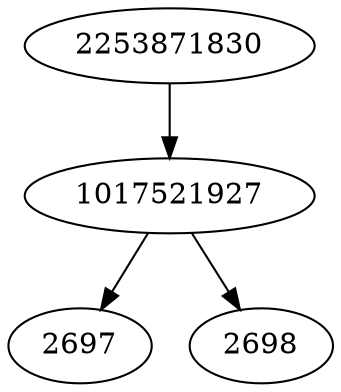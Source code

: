 strict digraph  {
2697;
2698;
2253871830;
1017521927;
2253871830 -> 1017521927;
1017521927 -> 2697;
1017521927 -> 2698;
}
